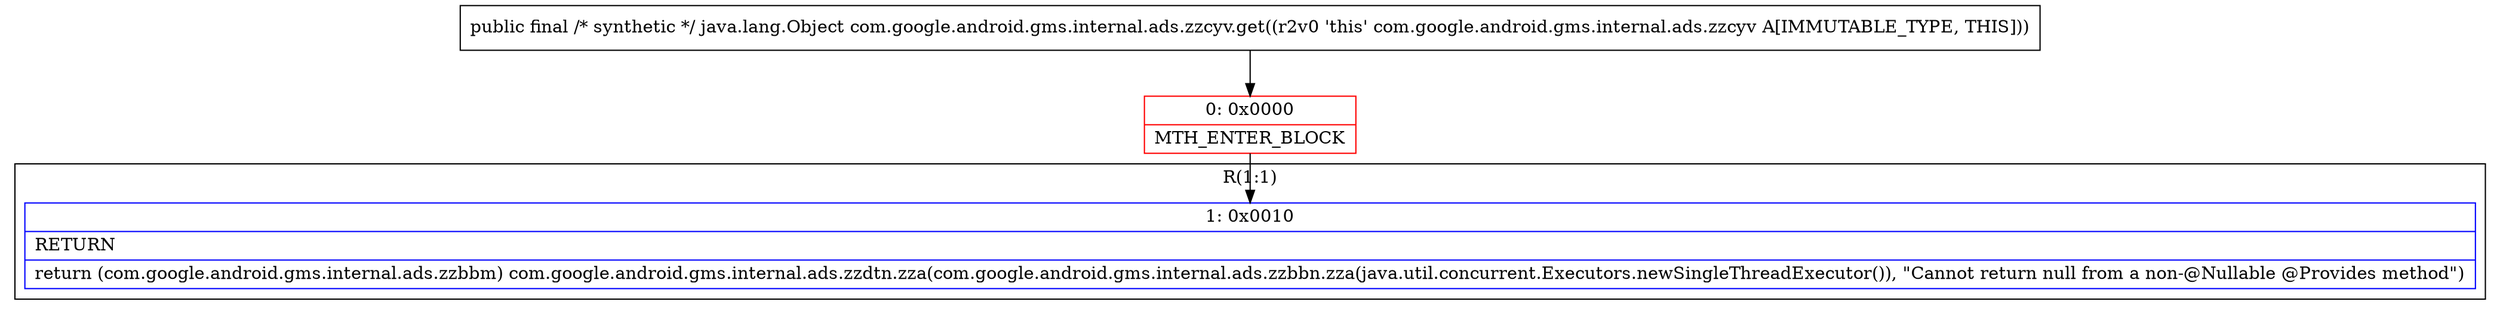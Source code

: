digraph "CFG forcom.google.android.gms.internal.ads.zzcyv.get()Ljava\/lang\/Object;" {
subgraph cluster_Region_670014923 {
label = "R(1:1)";
node [shape=record,color=blue];
Node_1 [shape=record,label="{1\:\ 0x0010|RETURN\l|return (com.google.android.gms.internal.ads.zzbbm) com.google.android.gms.internal.ads.zzdtn.zza(com.google.android.gms.internal.ads.zzbbn.zza(java.util.concurrent.Executors.newSingleThreadExecutor()), \"Cannot return null from a non\-@Nullable @Provides method\")\l}"];
}
Node_0 [shape=record,color=red,label="{0\:\ 0x0000|MTH_ENTER_BLOCK\l}"];
MethodNode[shape=record,label="{public final \/* synthetic *\/ java.lang.Object com.google.android.gms.internal.ads.zzcyv.get((r2v0 'this' com.google.android.gms.internal.ads.zzcyv A[IMMUTABLE_TYPE, THIS])) }"];
MethodNode -> Node_0;
Node_0 -> Node_1;
}

